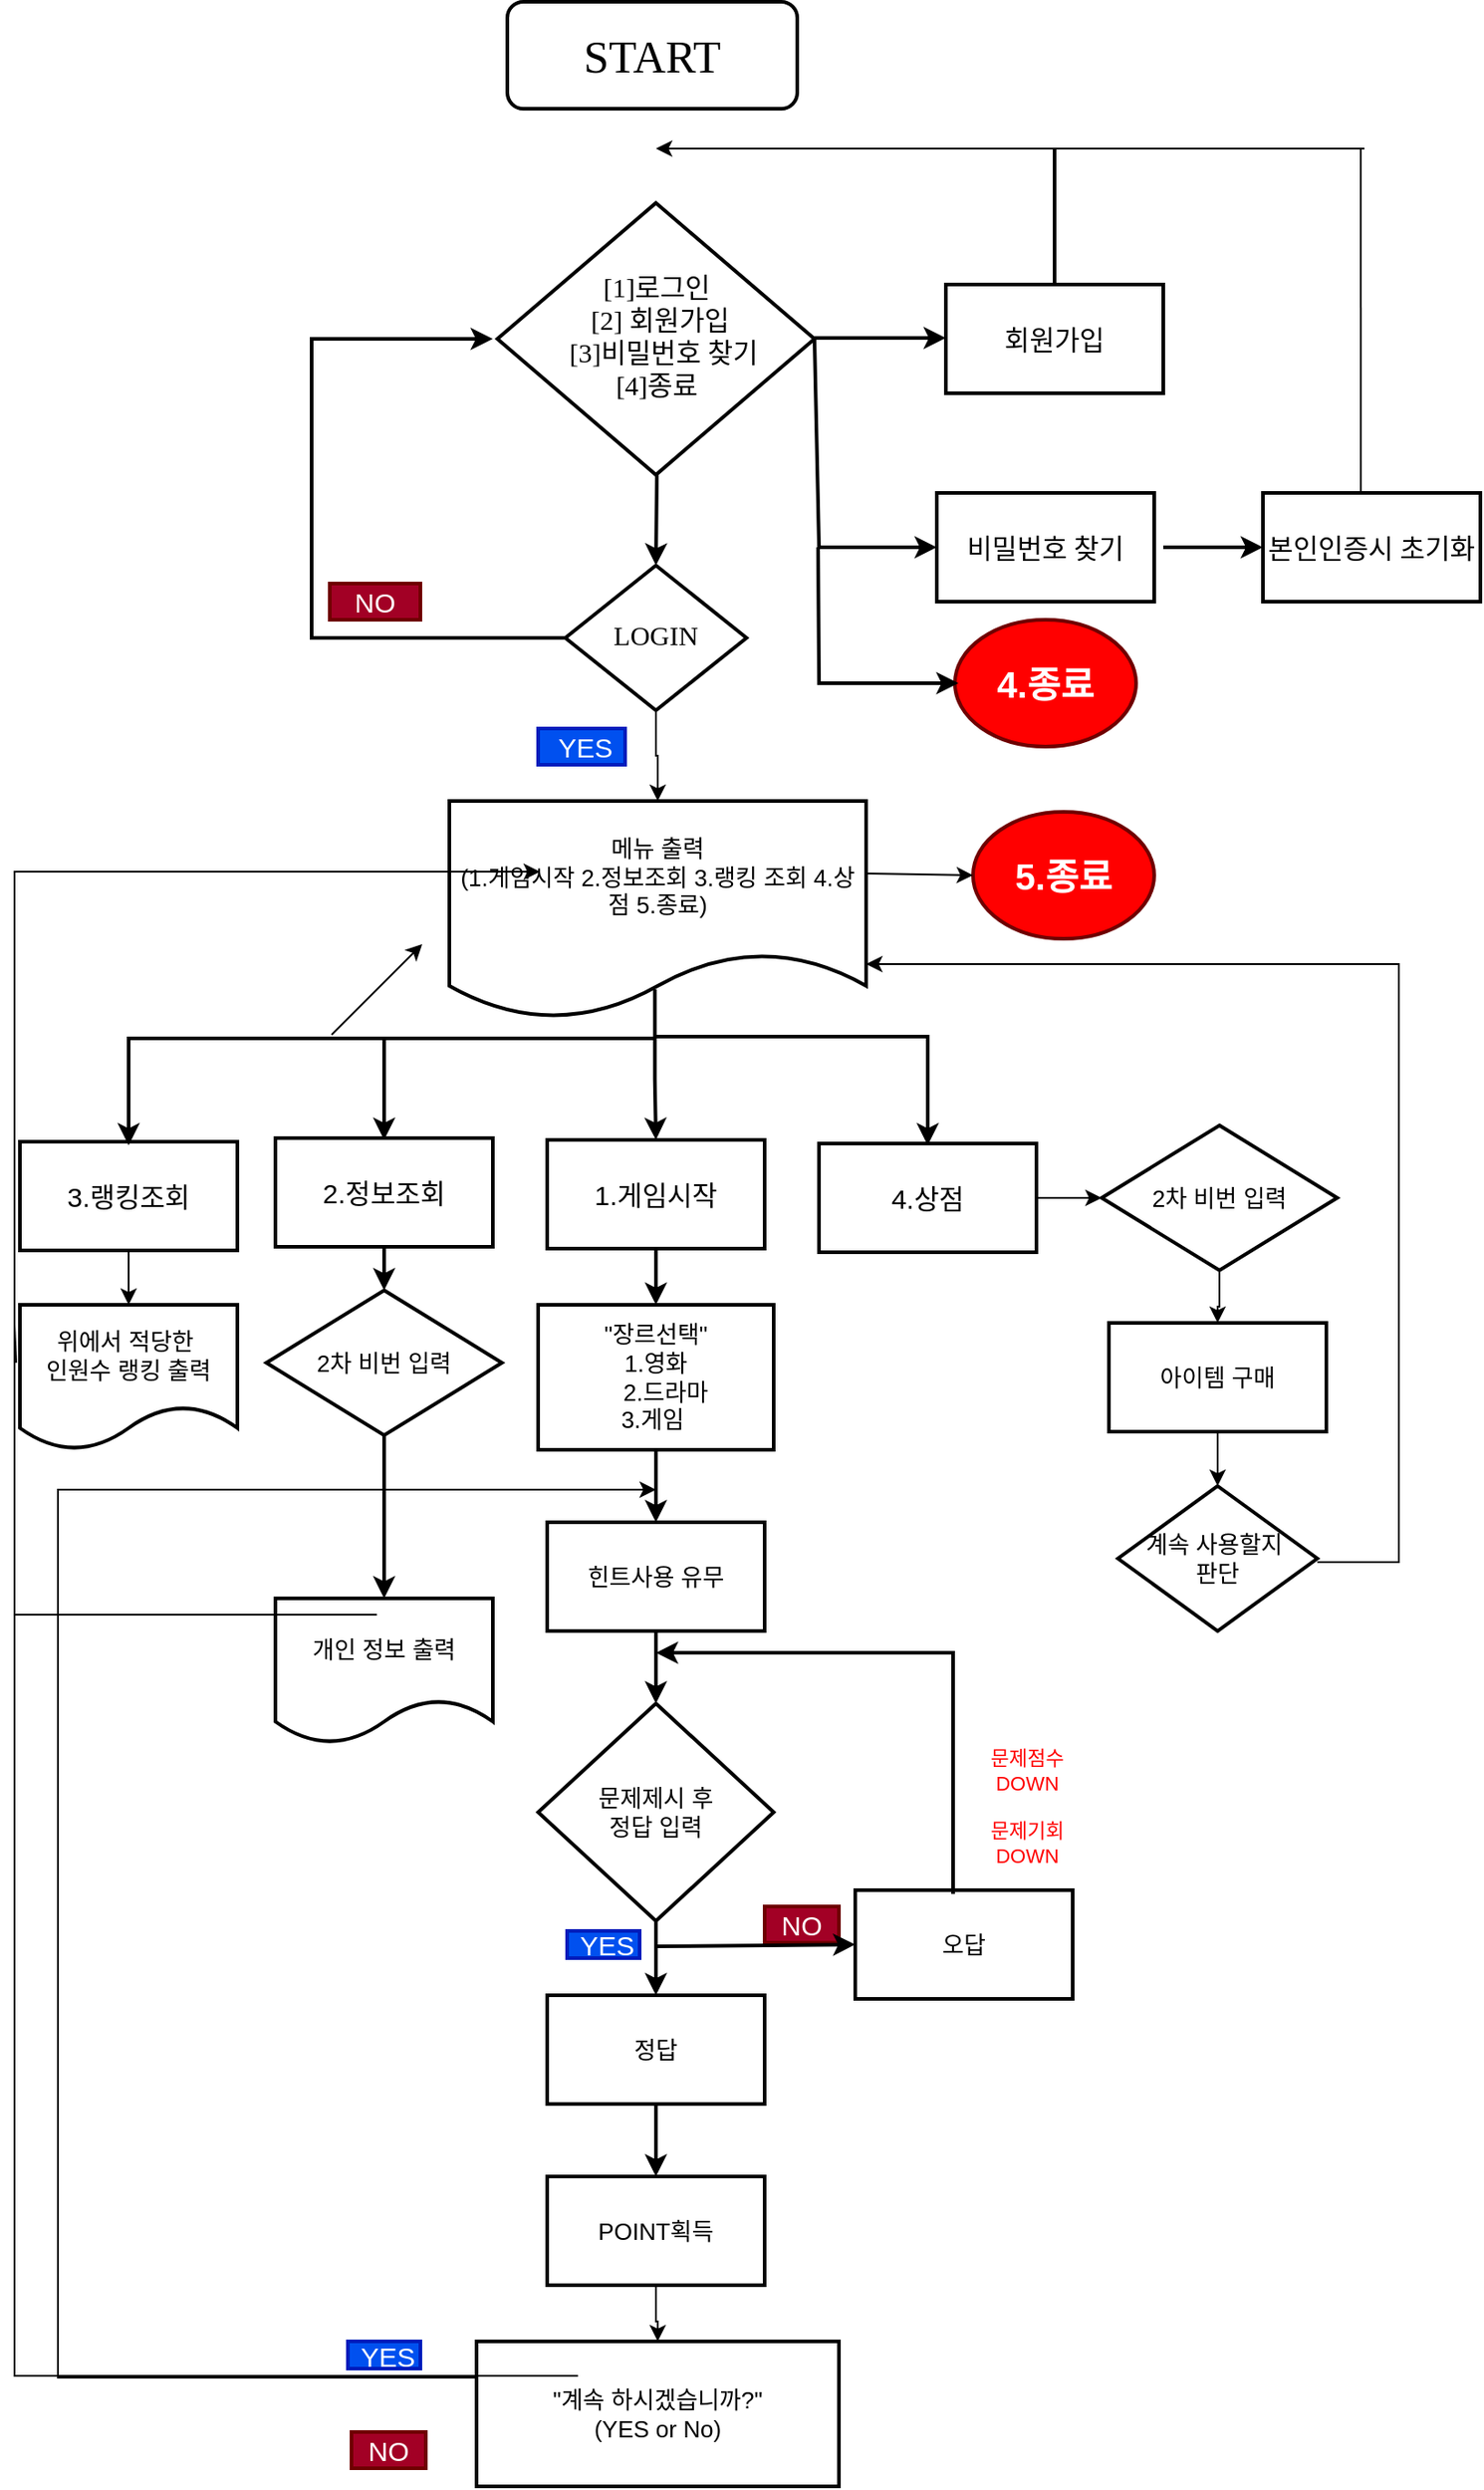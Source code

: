 <mxfile version="21.5.0" type="device">
  <diagram name="페이지-1" id="lRpbqHWU9JOKajEJ3-3a">
    <mxGraphModel dx="644" dy="848" grid="1" gridSize="10" guides="1" tooltips="1" connect="1" arrows="1" fold="1" page="1" pageScale="1" pageWidth="827" pageHeight="1169" math="0" shadow="0">
      <root>
        <mxCell id="0" />
        <mxCell id="1" parent="0" />
        <mxCell id="T-EQ0B81SwUlxkm2V5t_-67" style="edgeStyle=orthogonalEdgeStyle;rounded=0;orthogonalLoop=1;jettySize=auto;html=1;exitX=0.5;exitY=1;exitDx=0;exitDy=0;entryX=0.5;entryY=0;entryDx=0;entryDy=0;labelBackgroundColor=none;fontColor=default;strokeWidth=2;" parent="1" edge="1">
          <mxGeometry relative="1" as="geometry">
            <mxPoint x="1212" y="271" as="sourcePoint" />
            <mxPoint x="1212" y="321" as="targetPoint" />
          </mxGeometry>
        </mxCell>
        <mxCell id="T-EQ0B81SwUlxkm2V5t_-69" style="edgeStyle=orthogonalEdgeStyle;rounded=0;orthogonalLoop=1;jettySize=auto;html=1;entryX=0.5;entryY=0;entryDx=0;entryDy=0;labelBackgroundColor=none;fontColor=default;strokeWidth=2;" parent="1" edge="1">
          <mxGeometry relative="1" as="geometry">
            <mxPoint x="1212" y="531" as="sourcePoint" />
            <mxPoint x="1212" y="561" as="targetPoint" />
          </mxGeometry>
        </mxCell>
        <mxCell id="T-EQ0B81SwUlxkm2V5t_-78" value="NO" style="text;html=1;align=center;verticalAlign=middle;whiteSpace=wrap;rounded=0;labelBackgroundColor=none;fontSize=15;fillColor=#a20025;fontColor=#ffffff;strokeColor=#6F0000;strokeWidth=2;" parent="1" vertex="1">
          <mxGeometry x="1032" y="381" width="50" height="20" as="geometry" />
        </mxCell>
        <mxCell id="w-uPrE499tJc2kBFcumg-51" value="" style="edgeStyle=orthogonalEdgeStyle;rounded=0;orthogonalLoop=1;jettySize=auto;html=1;" edge="1" parent="1" source="T-EQ0B81SwUlxkm2V5t_-86" target="T-EQ0B81SwUlxkm2V5t_-118">
          <mxGeometry relative="1" as="geometry" />
        </mxCell>
        <mxCell id="T-EQ0B81SwUlxkm2V5t_-86" value="3.랭킹조회" style="rounded=0;whiteSpace=wrap;html=1;labelBackgroundColor=none;strokeWidth=2;fontSize=15;" parent="1" vertex="1">
          <mxGeometry x="861" y="689" width="120" height="60" as="geometry" />
        </mxCell>
        <mxCell id="T-EQ0B81SwUlxkm2V5t_-89" value="&lt;b&gt;5.종료&lt;/b&gt;" style="ellipse;whiteSpace=wrap;html=1;labelBackgroundColor=none;strokeWidth=2;fontSize=20;fillColor=#FF0000;fontColor=#ffffff;strokeColor=#6F0000;" parent="1" vertex="1">
          <mxGeometry x="1387" y="507" width="100" height="70" as="geometry" />
        </mxCell>
        <mxCell id="w-uPrE499tJc2kBFcumg-33" value="" style="edgeStyle=orthogonalEdgeStyle;rounded=0;orthogonalLoop=1;jettySize=auto;html=1;strokeWidth=2;" edge="1" parent="1" source="T-EQ0B81SwUlxkm2V5t_-103" target="T-EQ0B81SwUlxkm2V5t_-198">
          <mxGeometry relative="1" as="geometry" />
        </mxCell>
        <mxCell id="T-EQ0B81SwUlxkm2V5t_-103" value="정답" style="rounded=0;whiteSpace=wrap;html=1;fontFamily=Helvetica;fontSize=13;labelBackgroundColor=none;strokeWidth=2;" parent="1" vertex="1">
          <mxGeometry x="1152" y="1160" width="120" height="60" as="geometry" />
        </mxCell>
        <mxCell id="T-EQ0B81SwUlxkm2V5t_-118" value="위에서 적당한&amp;nbsp;&lt;br style=&quot;font-size: 13px;&quot;&gt;인원수 랭킹 출력" style="shape=document;whiteSpace=wrap;html=1;boundedLbl=1;fontFamily=Helvetica;fontSize=13;labelBackgroundColor=none;strokeWidth=2;" parent="1" vertex="1">
          <mxGeometry x="861" y="779" width="120" height="80" as="geometry" />
        </mxCell>
        <mxCell id="w-uPrE499tJc2kBFcumg-62" value="" style="edgeStyle=orthogonalEdgeStyle;rounded=0;orthogonalLoop=1;jettySize=auto;html=1;" edge="1" parent="1" source="T-EQ0B81SwUlxkm2V5t_-131" target="T-EQ0B81SwUlxkm2V5t_-226">
          <mxGeometry relative="1" as="geometry" />
        </mxCell>
        <mxCell id="T-EQ0B81SwUlxkm2V5t_-131" value="2차 비번 입력" style="rhombus;whiteSpace=wrap;html=1;fontFamily=Helvetica;fontSize=13;labelBackgroundColor=none;strokeWidth=2;" parent="1" vertex="1">
          <mxGeometry x="1458" y="680" width="130" height="80" as="geometry" />
        </mxCell>
        <mxCell id="T-EQ0B81SwUlxkm2V5t_-158" style="edgeStyle=orthogonalEdgeStyle;rounded=0;orthogonalLoop=1;jettySize=auto;html=1;exitX=1;exitY=0.5;exitDx=0;exitDy=0;entryX=0;entryY=0.5;entryDx=0;entryDy=0;labelBackgroundColor=none;fontColor=default;strokeWidth=2;" parent="1" edge="1">
          <mxGeometry relative="1" as="geometry">
            <mxPoint x="1290" y="245.5" as="sourcePoint" />
            <mxPoint x="1372" y="245.5" as="targetPoint" />
          </mxGeometry>
        </mxCell>
        <mxCell id="T-EQ0B81SwUlxkm2V5t_-159" style="edgeStyle=orthogonalEdgeStyle;rounded=0;orthogonalLoop=1;jettySize=auto;html=1;exitX=0.5;exitY=1;exitDx=0;exitDy=0;entryX=0.5;entryY=0;entryDx=0;entryDy=0;labelBackgroundColor=none;fontColor=default;strokeWidth=2;" parent="1" target="T-EQ0B81SwUlxkm2V5t_-162" edge="1">
          <mxGeometry relative="1" as="geometry">
            <mxPoint x="1212" y="271" as="sourcePoint" />
          </mxGeometry>
        </mxCell>
        <mxCell id="w-uPrE499tJc2kBFcumg-70" style="edgeStyle=orthogonalEdgeStyle;rounded=0;orthogonalLoop=1;jettySize=auto;html=1;exitX=0.5;exitY=1;exitDx=0;exitDy=0;entryX=0.5;entryY=0;entryDx=0;entryDy=0;" edge="1" parent="1" source="T-EQ0B81SwUlxkm2V5t_-162" target="T-EQ0B81SwUlxkm2V5t_-173">
          <mxGeometry relative="1" as="geometry" />
        </mxCell>
        <mxCell id="T-EQ0B81SwUlxkm2V5t_-162" value="LOGIN" style="rhombus;whiteSpace=wrap;html=1;shadow=0;fontFamily=Georgia;fontSize=15;align=center;strokeWidth=2;spacing=6;spacingTop=-4;labelBackgroundColor=none;" parent="1" vertex="1">
          <mxGeometry x="1162" y="371" width="100" height="80" as="geometry" />
        </mxCell>
        <mxCell id="T-EQ0B81SwUlxkm2V5t_-166" value="회원가입" style="rounded=0;whiteSpace=wrap;html=1;labelBackgroundColor=none;strokeWidth=2;fontSize=15;fontFamily=Georgia;" parent="1" vertex="1">
          <mxGeometry x="1372" y="216" width="120" height="60" as="geometry" />
        </mxCell>
        <mxCell id="w-uPrE499tJc2kBFcumg-71" value="" style="edgeStyle=orthogonalEdgeStyle;rounded=0;orthogonalLoop=1;jettySize=auto;html=1;exitX=0.493;exitY=0.866;exitDx=0;exitDy=0;exitPerimeter=0;strokeWidth=2;" edge="1" parent="1" source="T-EQ0B81SwUlxkm2V5t_-173" target="T-EQ0B81SwUlxkm2V5t_-177">
          <mxGeometry relative="1" as="geometry" />
        </mxCell>
        <mxCell id="T-EQ0B81SwUlxkm2V5t_-173" value="&lt;font style=&quot;font-size: 13px;&quot;&gt;메뉴 출력&lt;br&gt;(1.게임시작 2.정보조회 3.랭킹 조회 4.상점 5.종료)&lt;/font&gt;" style="shape=document;whiteSpace=wrap;html=1;boundedLbl=1;labelBackgroundColor=none;strokeWidth=2;" parent="1" vertex="1">
          <mxGeometry x="1098" y="501" width="230" height="120" as="geometry" />
        </mxCell>
        <mxCell id="w-uPrE499tJc2kBFcumg-35" value="" style="edgeStyle=orthogonalEdgeStyle;rounded=0;orthogonalLoop=1;jettySize=auto;html=1;strokeWidth=2;" edge="1" parent="1" source="T-EQ0B81SwUlxkm2V5t_-175" target="T-EQ0B81SwUlxkm2V5t_-215">
          <mxGeometry relative="1" as="geometry" />
        </mxCell>
        <mxCell id="T-EQ0B81SwUlxkm2V5t_-175" value="2.정보조회" style="rounded=0;whiteSpace=wrap;html=1;labelBackgroundColor=none;strokeWidth=2;fontSize=15;" parent="1" vertex="1">
          <mxGeometry x="1002" y="687" width="120" height="60" as="geometry" />
        </mxCell>
        <mxCell id="w-uPrE499tJc2kBFcumg-19" style="edgeStyle=orthogonalEdgeStyle;rounded=0;orthogonalLoop=1;jettySize=auto;html=1;exitX=0.5;exitY=1;exitDx=0;exitDy=0;entryX=0.5;entryY=0;entryDx=0;entryDy=0;strokeWidth=2;" edge="1" parent="1" source="T-EQ0B81SwUlxkm2V5t_-177" target="2fotg_6lnnJbR6tX6nRT-4">
          <mxGeometry relative="1" as="geometry" />
        </mxCell>
        <mxCell id="T-EQ0B81SwUlxkm2V5t_-177" value="1.게임시작" style="rounded=0;whiteSpace=wrap;html=1;labelBackgroundColor=none;strokeWidth=2;fontSize=15;" parent="1" vertex="1">
          <mxGeometry x="1152" y="688" width="120" height="60" as="geometry" />
        </mxCell>
        <mxCell id="w-uPrE499tJc2kBFcumg-61" value="" style="edgeStyle=orthogonalEdgeStyle;rounded=0;orthogonalLoop=1;jettySize=auto;html=1;" edge="1" parent="1" source="T-EQ0B81SwUlxkm2V5t_-179" target="T-EQ0B81SwUlxkm2V5t_-131">
          <mxGeometry relative="1" as="geometry" />
        </mxCell>
        <mxCell id="T-EQ0B81SwUlxkm2V5t_-179" value="4.상점" style="rounded=0;whiteSpace=wrap;html=1;labelBackgroundColor=none;strokeWidth=2;fontSize=15;" parent="1" vertex="1">
          <mxGeometry x="1302" y="690" width="120" height="60" as="geometry" />
        </mxCell>
        <mxCell id="w-uPrE499tJc2kBFcumg-27" value="" style="edgeStyle=orthogonalEdgeStyle;rounded=0;orthogonalLoop=1;jettySize=auto;html=1;strokeWidth=2;" edge="1" parent="1" source="T-EQ0B81SwUlxkm2V5t_-186" target="T-EQ0B81SwUlxkm2V5t_-103">
          <mxGeometry relative="1" as="geometry" />
        </mxCell>
        <mxCell id="T-EQ0B81SwUlxkm2V5t_-186" value="문제제시 후 &lt;br&gt;정답 입력" style="rhombus;whiteSpace=wrap;html=1;fontFamily=Helvetica;fontSize=13;labelBackgroundColor=none;strokeWidth=2;" parent="1" vertex="1">
          <mxGeometry x="1147" y="999" width="130" height="120" as="geometry" />
        </mxCell>
        <mxCell id="T-EQ0B81SwUlxkm2V5t_-187" value="오답" style="rounded=0;whiteSpace=wrap;html=1;fontFamily=Helvetica;fontSize=13;labelBackgroundColor=none;strokeWidth=2;" parent="1" vertex="1">
          <mxGeometry x="1322" y="1102" width="120" height="60" as="geometry" />
        </mxCell>
        <mxCell id="T-EQ0B81SwUlxkm2V5t_-193" value="&lt;font color=&quot;#ff0000&quot;&gt;문제기회DOWN&lt;/font&gt;" style="text;html=1;strokeColor=none;fillColor=none;align=center;verticalAlign=middle;whiteSpace=wrap;rounded=0;fontSize=11;fontFamily=Helvetica;labelBackgroundColor=none;strokeWidth=2;" parent="1" vertex="1">
          <mxGeometry x="1382" y="1061" width="70" height="30" as="geometry" />
        </mxCell>
        <mxCell id="w-uPrE499tJc2kBFcumg-52" value="" style="edgeStyle=orthogonalEdgeStyle;rounded=0;orthogonalLoop=1;jettySize=auto;html=1;" edge="1" parent="1" source="T-EQ0B81SwUlxkm2V5t_-198" target="2fotg_6lnnJbR6tX6nRT-196">
          <mxGeometry relative="1" as="geometry" />
        </mxCell>
        <mxCell id="T-EQ0B81SwUlxkm2V5t_-198" value="POINT획득" style="rounded=0;whiteSpace=wrap;html=1;fontFamily=Helvetica;fontSize=13;labelBackgroundColor=none;strokeWidth=2;" parent="1" vertex="1">
          <mxGeometry x="1152" y="1260" width="120" height="60" as="geometry" />
        </mxCell>
        <mxCell id="T-EQ0B81SwUlxkm2V5t_-215" value="2차 비번 입력" style="rhombus;whiteSpace=wrap;html=1;fontFamily=Helvetica;fontSize=13;labelBackgroundColor=none;strokeWidth=2;" parent="1" vertex="1">
          <mxGeometry x="997" y="771" width="130" height="80" as="geometry" />
        </mxCell>
        <mxCell id="T-EQ0B81SwUlxkm2V5t_-216" value="비밀번호 찾기" style="rounded=0;whiteSpace=wrap;html=1;fontFamily=Georgia;fontSize=15;labelBackgroundColor=none;strokeWidth=2;" parent="1" vertex="1">
          <mxGeometry x="1367" y="331" width="120" height="60" as="geometry" />
        </mxCell>
        <mxCell id="T-EQ0B81SwUlxkm2V5t_-217" value="" style="endArrow=classic;html=1;rounded=0;labelBackgroundColor=none;fontFamily=Helvetica;fontSize=11;fontColor=default;shape=connector;entryX=0;entryY=0.5;entryDx=0;entryDy=0;strokeWidth=2;exitX=1;exitY=0.5;exitDx=0;exitDy=0;" parent="1" source="w-uPrE499tJc2kBFcumg-4" target="T-EQ0B81SwUlxkm2V5t_-216" edge="1">
          <mxGeometry width="50" height="50" relative="1" as="geometry">
            <mxPoint x="1247.664" y="244.776" as="sourcePoint" />
            <mxPoint x="1298" y="311" as="targetPoint" />
            <Array as="points">
              <mxPoint x="1302" y="361" />
            </Array>
          </mxGeometry>
        </mxCell>
        <mxCell id="T-EQ0B81SwUlxkm2V5t_-218" value="" style="endArrow=classic;html=1;rounded=0;labelBackgroundColor=none;fontFamily=Helvetica;fontSize=11;fontColor=default;shape=connector;strokeWidth=2;entryX=0;entryY=0.5;entryDx=0;entryDy=0;" parent="1" edge="1" target="T-EQ0B81SwUlxkm2V5t_-219">
          <mxGeometry width="50" height="50" relative="1" as="geometry">
            <mxPoint x="1492" y="361" as="sourcePoint" />
            <mxPoint x="1542" y="361" as="targetPoint" />
          </mxGeometry>
        </mxCell>
        <mxCell id="T-EQ0B81SwUlxkm2V5t_-219" value="본인인증시 초기화" style="rounded=0;whiteSpace=wrap;html=1;fontFamily=Georgia;fontSize=15;labelBackgroundColor=none;strokeWidth=2;" parent="1" vertex="1">
          <mxGeometry x="1547" y="331" width="120" height="60" as="geometry" />
        </mxCell>
        <mxCell id="T-EQ0B81SwUlxkm2V5t_-220" value="" style="endArrow=none;html=1;rounded=0;labelBackgroundColor=none;fontFamily=Helvetica;fontSize=11;fontColor=default;shape=connector;strokeWidth=1;exitX=0.342;exitY=0;exitDx=0;exitDy=0;exitPerimeter=0;" parent="1" edge="1">
          <mxGeometry width="50" height="50" relative="1" as="geometry">
            <mxPoint x="1601.04" y="331" as="sourcePoint" />
            <mxPoint x="1601" y="141" as="targetPoint" />
            <Array as="points" />
          </mxGeometry>
        </mxCell>
        <mxCell id="T-EQ0B81SwUlxkm2V5t_-224" value="개인 정보 출력" style="shape=document;whiteSpace=wrap;html=1;boundedLbl=1;fontFamily=Helvetica;fontSize=13;labelBackgroundColor=none;strokeWidth=2;" parent="1" vertex="1">
          <mxGeometry x="1002" y="941" width="120" height="80" as="geometry" />
        </mxCell>
        <mxCell id="T-EQ0B81SwUlxkm2V5t_-225" value="" style="endArrow=classic;html=1;rounded=0;labelBackgroundColor=none;fontFamily=Helvetica;fontSize=11;fontColor=default;shape=connector;exitX=0.5;exitY=1;exitDx=0;exitDy=0;entryX=0.5;entryY=0;entryDx=0;entryDy=0;strokeWidth=2;" parent="1" source="T-EQ0B81SwUlxkm2V5t_-215" target="T-EQ0B81SwUlxkm2V5t_-224" edge="1">
          <mxGeometry width="50" height="50" relative="1" as="geometry">
            <mxPoint x="1100" y="1610" as="sourcePoint" />
            <mxPoint x="1150" y="1560" as="targetPoint" />
          </mxGeometry>
        </mxCell>
        <mxCell id="w-uPrE499tJc2kBFcumg-63" value="" style="edgeStyle=orthogonalEdgeStyle;rounded=0;orthogonalLoop=1;jettySize=auto;html=1;" edge="1" parent="1" source="T-EQ0B81SwUlxkm2V5t_-226" target="T-EQ0B81SwUlxkm2V5t_-232">
          <mxGeometry relative="1" as="geometry" />
        </mxCell>
        <mxCell id="T-EQ0B81SwUlxkm2V5t_-226" value="아이템 구매&lt;br style=&quot;font-size: 13px;&quot;&gt;" style="rounded=0;whiteSpace=wrap;html=1;fontFamily=Helvetica;fontSize=13;labelBackgroundColor=none;strokeWidth=2;" parent="1" vertex="1">
          <mxGeometry x="1462" y="789" width="120" height="60" as="geometry" />
        </mxCell>
        <mxCell id="T-EQ0B81SwUlxkm2V5t_-232" value="계속 사용할지&amp;nbsp;&lt;br style=&quot;font-size: 13px;&quot;&gt;판단" style="rhombus;whiteSpace=wrap;html=1;strokeWidth=2;fontSize=13;" parent="1" vertex="1">
          <mxGeometry x="1467" y="879" width="110" height="80" as="geometry" />
        </mxCell>
        <mxCell id="w-uPrE499tJc2kBFcumg-20" style="edgeStyle=orthogonalEdgeStyle;rounded=0;orthogonalLoop=1;jettySize=auto;html=1;exitX=0.5;exitY=1;exitDx=0;exitDy=0;entryX=0.5;entryY=0;entryDx=0;entryDy=0;strokeWidth=2;" edge="1" parent="1" source="2fotg_6lnnJbR6tX6nRT-4" target="2fotg_6lnnJbR6tX6nRT-8">
          <mxGeometry relative="1" as="geometry" />
        </mxCell>
        <mxCell id="2fotg_6lnnJbR6tX6nRT-4" value="&quot;장르선택&quot;&lt;br style=&quot;font-size: 13px;&quot;&gt;1.영화 &lt;br style=&quot;font-size: 13px;&quot;&gt;&amp;nbsp; &amp;nbsp;2.드라마 &lt;br style=&quot;font-size: 13px;&quot;&gt;3.게임&amp;nbsp;&lt;br style=&quot;font-size: 13px;&quot;&gt;" style="rounded=0;whiteSpace=wrap;html=1;strokeWidth=2;fontSize=13;" parent="1" vertex="1">
          <mxGeometry x="1147" y="779" width="130" height="80" as="geometry" />
        </mxCell>
        <mxCell id="w-uPrE499tJc2kBFcumg-26" value="" style="edgeStyle=orthogonalEdgeStyle;rounded=0;orthogonalLoop=1;jettySize=auto;html=1;strokeWidth=2;" edge="1" parent="1" source="2fotg_6lnnJbR6tX6nRT-8" target="T-EQ0B81SwUlxkm2V5t_-186">
          <mxGeometry relative="1" as="geometry" />
        </mxCell>
        <mxCell id="2fotg_6lnnJbR6tX6nRT-8" value="힌트사용 유무" style="rounded=0;whiteSpace=wrap;html=1;strokeWidth=2;fontSize=13;" parent="1" vertex="1">
          <mxGeometry x="1152" y="899" width="120" height="60" as="geometry" />
        </mxCell>
        <mxCell id="2fotg_6lnnJbR6tX6nRT-196" value="&quot;계속 하시겠습니까?&quot;&lt;br style=&quot;font-size: 13px;&quot;&gt;(YES or No)" style="rounded=0;whiteSpace=wrap;html=1;strokeWidth=2;fontSize=13;" parent="1" vertex="1">
          <mxGeometry x="1113" y="1351" width="200" height="80" as="geometry" />
        </mxCell>
        <mxCell id="w-uPrE499tJc2kBFcumg-2" value="" style="endArrow=classic;html=1;rounded=0;labelBackgroundColor=none;fontFamily=Helvetica;fontSize=11;fontColor=default;shape=connector;strokeWidth=1;" edge="1" parent="1">
          <mxGeometry width="50" height="50" relative="1" as="geometry">
            <mxPoint x="1603" y="141" as="sourcePoint" />
            <mxPoint x="1212" y="141" as="targetPoint" />
          </mxGeometry>
        </mxCell>
        <mxCell id="w-uPrE499tJc2kBFcumg-4" value="[1]로그인&lt;br&gt;&amp;nbsp;[2] 회원가입&lt;br style=&quot;font-size: 15px;&quot;&gt;&amp;nbsp; [3]비밀번호 찾기&lt;br&gt;[4]종료" style="rhombus;whiteSpace=wrap;html=1;shadow=0;fontFamily=Georgia;fontSize=15;align=center;strokeWidth=2;spacing=6;spacingTop=-4;labelBackgroundColor=none;" vertex="1" parent="1">
          <mxGeometry x="1124.5" y="171" width="175" height="150" as="geometry" />
        </mxCell>
        <mxCell id="w-uPrE499tJc2kBFcumg-7" value="&lt;font style=&quot;font-size: 25px;&quot;&gt;START&lt;/font&gt;" style="rounded=1;whiteSpace=wrap;html=1;labelBackgroundColor=none;strokeWidth=2;fontSize=25;fontFamily=Georgia;" vertex="1" parent="1">
          <mxGeometry x="1130" y="60" width="160" height="59" as="geometry" />
        </mxCell>
        <mxCell id="w-uPrE499tJc2kBFcumg-10" value="" style="endArrow=none;html=1;rounded=0;exitX=0.5;exitY=0;exitDx=0;exitDy=0;strokeWidth=2;" edge="1" parent="1" source="T-EQ0B81SwUlxkm2V5t_-166">
          <mxGeometry width="50" height="50" relative="1" as="geometry">
            <mxPoint x="1392" y="181" as="sourcePoint" />
            <mxPoint x="1432" y="141" as="targetPoint" />
          </mxGeometry>
        </mxCell>
        <mxCell id="w-uPrE499tJc2kBFcumg-12" value="" style="endArrow=classic;html=1;rounded=0;exitX=0;exitY=0.5;exitDx=0;exitDy=0;strokeWidth=2;" edge="1" parent="1" source="T-EQ0B81SwUlxkm2V5t_-162">
          <mxGeometry width="50" height="50" relative="1" as="geometry">
            <mxPoint x="1162" y="416" as="sourcePoint" />
            <mxPoint x="1122" y="246" as="targetPoint" />
            <Array as="points">
              <mxPoint x="1022" y="411" />
              <mxPoint x="1022" y="246" />
            </Array>
          </mxGeometry>
        </mxCell>
        <mxCell id="w-uPrE499tJc2kBFcumg-13" value="&lt;font style=&quot;font-size: 15px;&quot;&gt;&amp;nbsp;YES&lt;/font&gt;" style="text;html=1;strokeColor=#001DBC;fillColor=#0050ef;align=center;verticalAlign=middle;whiteSpace=wrap;rounded=0;fontSize=11;fontFamily=Helvetica;labelBackgroundColor=none;fontColor=#ffffff;strokeWidth=2;" vertex="1" parent="1">
          <mxGeometry x="1147" y="461" width="48" height="20" as="geometry" />
        </mxCell>
        <mxCell id="w-uPrE499tJc2kBFcumg-15" value="" style="endArrow=classic;html=1;rounded=0;strokeWidth=2;" edge="1" parent="1">
          <mxGeometry width="50" height="50" relative="1" as="geometry">
            <mxPoint x="1211" y="632" as="sourcePoint" />
            <mxPoint x="921" y="691" as="targetPoint" />
            <Array as="points">
              <mxPoint x="921" y="632" />
            </Array>
          </mxGeometry>
        </mxCell>
        <mxCell id="w-uPrE499tJc2kBFcumg-16" value="" style="endArrow=classic;html=1;rounded=0;strokeWidth=2;" edge="1" parent="1">
          <mxGeometry width="50" height="50" relative="1" as="geometry">
            <mxPoint x="1062" y="631" as="sourcePoint" />
            <mxPoint x="1062" y="688" as="targetPoint" />
          </mxGeometry>
        </mxCell>
        <mxCell id="w-uPrE499tJc2kBFcumg-18" value="" style="endArrow=classic;html=1;rounded=0;strokeWidth=2;" edge="1" parent="1">
          <mxGeometry width="50" height="50" relative="1" as="geometry">
            <mxPoint x="1212" y="631" as="sourcePoint" />
            <mxPoint x="1362" y="691" as="targetPoint" />
            <Array as="points">
              <mxPoint x="1362" y="631" />
            </Array>
          </mxGeometry>
        </mxCell>
        <mxCell id="w-uPrE499tJc2kBFcumg-22" value="&lt;font style=&quot;font-size: 15px;&quot;&gt;&amp;nbsp;YES&lt;/font&gt;" style="text;html=1;strokeColor=#001DBC;fillColor=#0050ef;align=center;verticalAlign=middle;whiteSpace=wrap;rounded=0;fontSize=11;fontFamily=Helvetica;labelBackgroundColor=none;fontColor=#ffffff;strokeWidth=2;" vertex="1" parent="1">
          <mxGeometry x="1163" y="1124.5" width="40" height="15" as="geometry" />
        </mxCell>
        <mxCell id="w-uPrE499tJc2kBFcumg-23" value="NO" style="text;html=1;align=center;verticalAlign=middle;whiteSpace=wrap;rounded=0;labelBackgroundColor=none;fontSize=15;fillColor=#a20025;fontColor=#ffffff;strokeColor=#6F0000;strokeWidth=2;" vertex="1" parent="1">
          <mxGeometry x="1272" y="1111" width="41" height="20" as="geometry" />
        </mxCell>
        <mxCell id="w-uPrE499tJc2kBFcumg-29" value="" style="endArrow=classic;html=1;rounded=0;entryX=0;entryY=0.5;entryDx=0;entryDy=0;strokeWidth=2;" edge="1" parent="1" target="T-EQ0B81SwUlxkm2V5t_-187">
          <mxGeometry width="50" height="50" relative="1" as="geometry">
            <mxPoint x="1212" y="1133" as="sourcePoint" />
            <mxPoint x="1142" y="1140" as="targetPoint" />
          </mxGeometry>
        </mxCell>
        <mxCell id="w-uPrE499tJc2kBFcumg-38" value="" style="endArrow=classic;html=1;rounded=0;exitX=0.45;exitY=0.036;exitDx=0;exitDy=0;exitPerimeter=0;strokeWidth=2;" edge="1" parent="1" source="T-EQ0B81SwUlxkm2V5t_-187">
          <mxGeometry width="50" height="50" relative="1" as="geometry">
            <mxPoint x="1337" y="1041" as="sourcePoint" />
            <mxPoint x="1212" y="971" as="targetPoint" />
            <Array as="points">
              <mxPoint x="1376" y="971" />
            </Array>
          </mxGeometry>
        </mxCell>
        <mxCell id="w-uPrE499tJc2kBFcumg-50" value="문제점수&lt;br&gt;DOWN" style="text;html=1;strokeColor=none;fillColor=none;align=center;verticalAlign=middle;whiteSpace=wrap;rounded=0;fontSize=11;fontFamily=Helvetica;labelBackgroundColor=none;strokeWidth=2;fontColor=#FF0000;" vertex="1" parent="1">
          <mxGeometry x="1382" y="1021" width="70" height="30" as="geometry" />
        </mxCell>
        <mxCell id="w-uPrE499tJc2kBFcumg-54" value="" style="endArrow=classic;html=1;rounded=0;exitX=0;exitY=0.5;exitDx=0;exitDy=0;" edge="1" parent="1">
          <mxGeometry width="50" height="50" relative="1" as="geometry">
            <mxPoint x="1169" y="1370" as="sourcePoint" />
            <mxPoint x="1148" y="540" as="targetPoint" />
            <Array as="points">
              <mxPoint x="858" y="1370" />
              <mxPoint x="858" y="540" />
            </Array>
          </mxGeometry>
        </mxCell>
        <mxCell id="w-uPrE499tJc2kBFcumg-55" value="" style="endArrow=classic;html=1;rounded=0;" edge="1" parent="1">
          <mxGeometry width="50" height="50" relative="1" as="geometry">
            <mxPoint x="1112" y="1371" as="sourcePoint" />
            <mxPoint x="1212" y="881" as="targetPoint" />
            <Array as="points">
              <mxPoint x="882" y="1371" />
              <mxPoint x="882" y="881" />
            </Array>
          </mxGeometry>
        </mxCell>
        <mxCell id="w-uPrE499tJc2kBFcumg-56" value="&lt;font style=&quot;font-size: 15px;&quot;&gt;&amp;nbsp;YES&lt;/font&gt;" style="text;html=1;strokeColor=#001DBC;fillColor=#0050ef;align=center;verticalAlign=middle;whiteSpace=wrap;rounded=0;fontSize=11;fontFamily=Helvetica;labelBackgroundColor=none;fontColor=#ffffff;strokeWidth=2;" vertex="1" parent="1">
          <mxGeometry x="1042" y="1351" width="40" height="15" as="geometry" />
        </mxCell>
        <mxCell id="w-uPrE499tJc2kBFcumg-57" value="NO" style="text;html=1;align=center;verticalAlign=middle;whiteSpace=wrap;rounded=0;labelBackgroundColor=none;fontSize=15;fillColor=#a20025;fontColor=#ffffff;strokeColor=#6F0000;strokeWidth=2;" vertex="1" parent="1">
          <mxGeometry x="1044" y="1401" width="41" height="20" as="geometry" />
        </mxCell>
        <mxCell id="w-uPrE499tJc2kBFcumg-59" value="" style="endArrow=none;html=1;rounded=0;" edge="1" parent="1">
          <mxGeometry width="50" height="50" relative="1" as="geometry">
            <mxPoint x="858" y="950" as="sourcePoint" />
            <mxPoint x="1058" y="950" as="targetPoint" />
          </mxGeometry>
        </mxCell>
        <mxCell id="w-uPrE499tJc2kBFcumg-60" value="" style="endArrow=none;html=1;rounded=0;entryX=-0.017;entryY=0.4;entryDx=0;entryDy=0;entryPerimeter=0;" edge="1" parent="1" target="T-EQ0B81SwUlxkm2V5t_-118">
          <mxGeometry width="50" height="50" relative="1" as="geometry">
            <mxPoint x="858" y="790" as="sourcePoint" />
            <mxPoint x="908" y="750" as="targetPoint" />
          </mxGeometry>
        </mxCell>
        <mxCell id="w-uPrE499tJc2kBFcumg-64" value="" style="endArrow=classic;html=1;rounded=0;entryX=1;entryY=0.75;entryDx=0;entryDy=0;" edge="1" parent="1" target="T-EQ0B81SwUlxkm2V5t_-173">
          <mxGeometry width="50" height="50" relative="1" as="geometry">
            <mxPoint x="1577" y="921" as="sourcePoint" />
            <mxPoint x="1632" y="581" as="targetPoint" />
            <Array as="points">
              <mxPoint x="1622" y="921" />
              <mxPoint x="1622" y="591" />
            </Array>
          </mxGeometry>
        </mxCell>
        <mxCell id="w-uPrE499tJc2kBFcumg-72" value="&lt;b&gt;4.종료&lt;/b&gt;" style="ellipse;whiteSpace=wrap;html=1;labelBackgroundColor=none;strokeWidth=2;fontSize=20;fillColor=#FF0000;fontColor=#ffffff;strokeColor=#6F0000;" vertex="1" parent="1">
          <mxGeometry x="1377" y="401" width="100" height="70" as="geometry" />
        </mxCell>
        <mxCell id="w-uPrE499tJc2kBFcumg-74" value="" style="endArrow=classic;html=1;rounded=0;entryX=0;entryY=0.5;entryDx=0;entryDy=0;strokeWidth=2;" edge="1" parent="1">
          <mxGeometry width="50" height="50" relative="1" as="geometry">
            <mxPoint x="1301.5" y="361" as="sourcePoint" />
            <mxPoint x="1379" y="436.0" as="targetPoint" />
            <Array as="points">
              <mxPoint x="1302" y="436" />
            </Array>
          </mxGeometry>
        </mxCell>
        <mxCell id="w-uPrE499tJc2kBFcumg-77" value="" style="endArrow=classic;html=1;rounded=0;entryX=0;entryY=0.5;entryDx=0;entryDy=0;" edge="1" parent="1" target="T-EQ0B81SwUlxkm2V5t_-89">
          <mxGeometry width="50" height="50" relative="1" as="geometry">
            <mxPoint x="1328" y="541" as="sourcePoint" />
            <mxPoint x="1378" y="491" as="targetPoint" />
          </mxGeometry>
        </mxCell>
        <mxCell id="w-uPrE499tJc2kBFcumg-82" value="" style="endArrow=classic;html=1;rounded=0;" edge="1" parent="1">
          <mxGeometry width="50" height="50" relative="1" as="geometry">
            <mxPoint x="1033" y="630" as="sourcePoint" />
            <mxPoint x="1083" y="580" as="targetPoint" />
          </mxGeometry>
        </mxCell>
      </root>
    </mxGraphModel>
  </diagram>
</mxfile>
